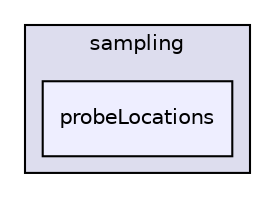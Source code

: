 digraph "applications/utilities/postProcessing/sampling/probeLocations" {
  bgcolor=transparent;
  compound=true
  node [ fontsize="10", fontname="Helvetica"];
  edge [ labelfontsize="10", labelfontname="Helvetica"];
  subgraph clusterdir_4d7994e741bed45388f82519ccb6ddef {
    graph [ bgcolor="#ddddee", pencolor="black", label="sampling" fontname="Helvetica", fontsize="10", URL="dir_4d7994e741bed45388f82519ccb6ddef.html"]
  dir_1d88298011500e284cb147c0701a0f56 [shape=box, label="probeLocations", style="filled", fillcolor="#eeeeff", pencolor="black", URL="dir_1d88298011500e284cb147c0701a0f56.html"];
  }
}
